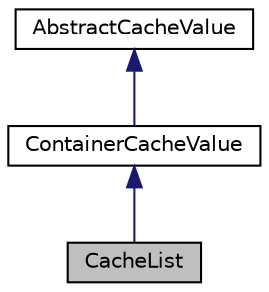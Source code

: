 digraph "CacheList"
{
 // LATEX_PDF_SIZE
  edge [fontname="Helvetica",fontsize="10",labelfontname="Helvetica",labelfontsize="10"];
  node [fontname="Helvetica",fontsize="10",shape=record];
  Node1 [label="CacheList",height=0.2,width=0.4,color="black", fillcolor="grey75", style="filled", fontcolor="black",tooltip="A cache value that contains a list of strings."];
  Node2 -> Node1 [dir="back",color="midnightblue",fontsize="10",style="solid",fontname="Helvetica"];
  Node2 [label="ContainerCacheValue",height=0.2,width=0.4,color="black", fillcolor="white", style="filled",URL="$classContainerCacheValue.html",tooltip="An abstract cache value that contains a container."];
  Node3 -> Node2 [dir="back",color="midnightblue",fontsize="10",style="solid",fontname="Helvetica"];
  Node3 [label="AbstractCacheValue",height=0.2,width=0.4,color="black", fillcolor="white", style="filled",URL="$classAbstractCacheValue.html",tooltip="Abstract base class for cache values."];
}
